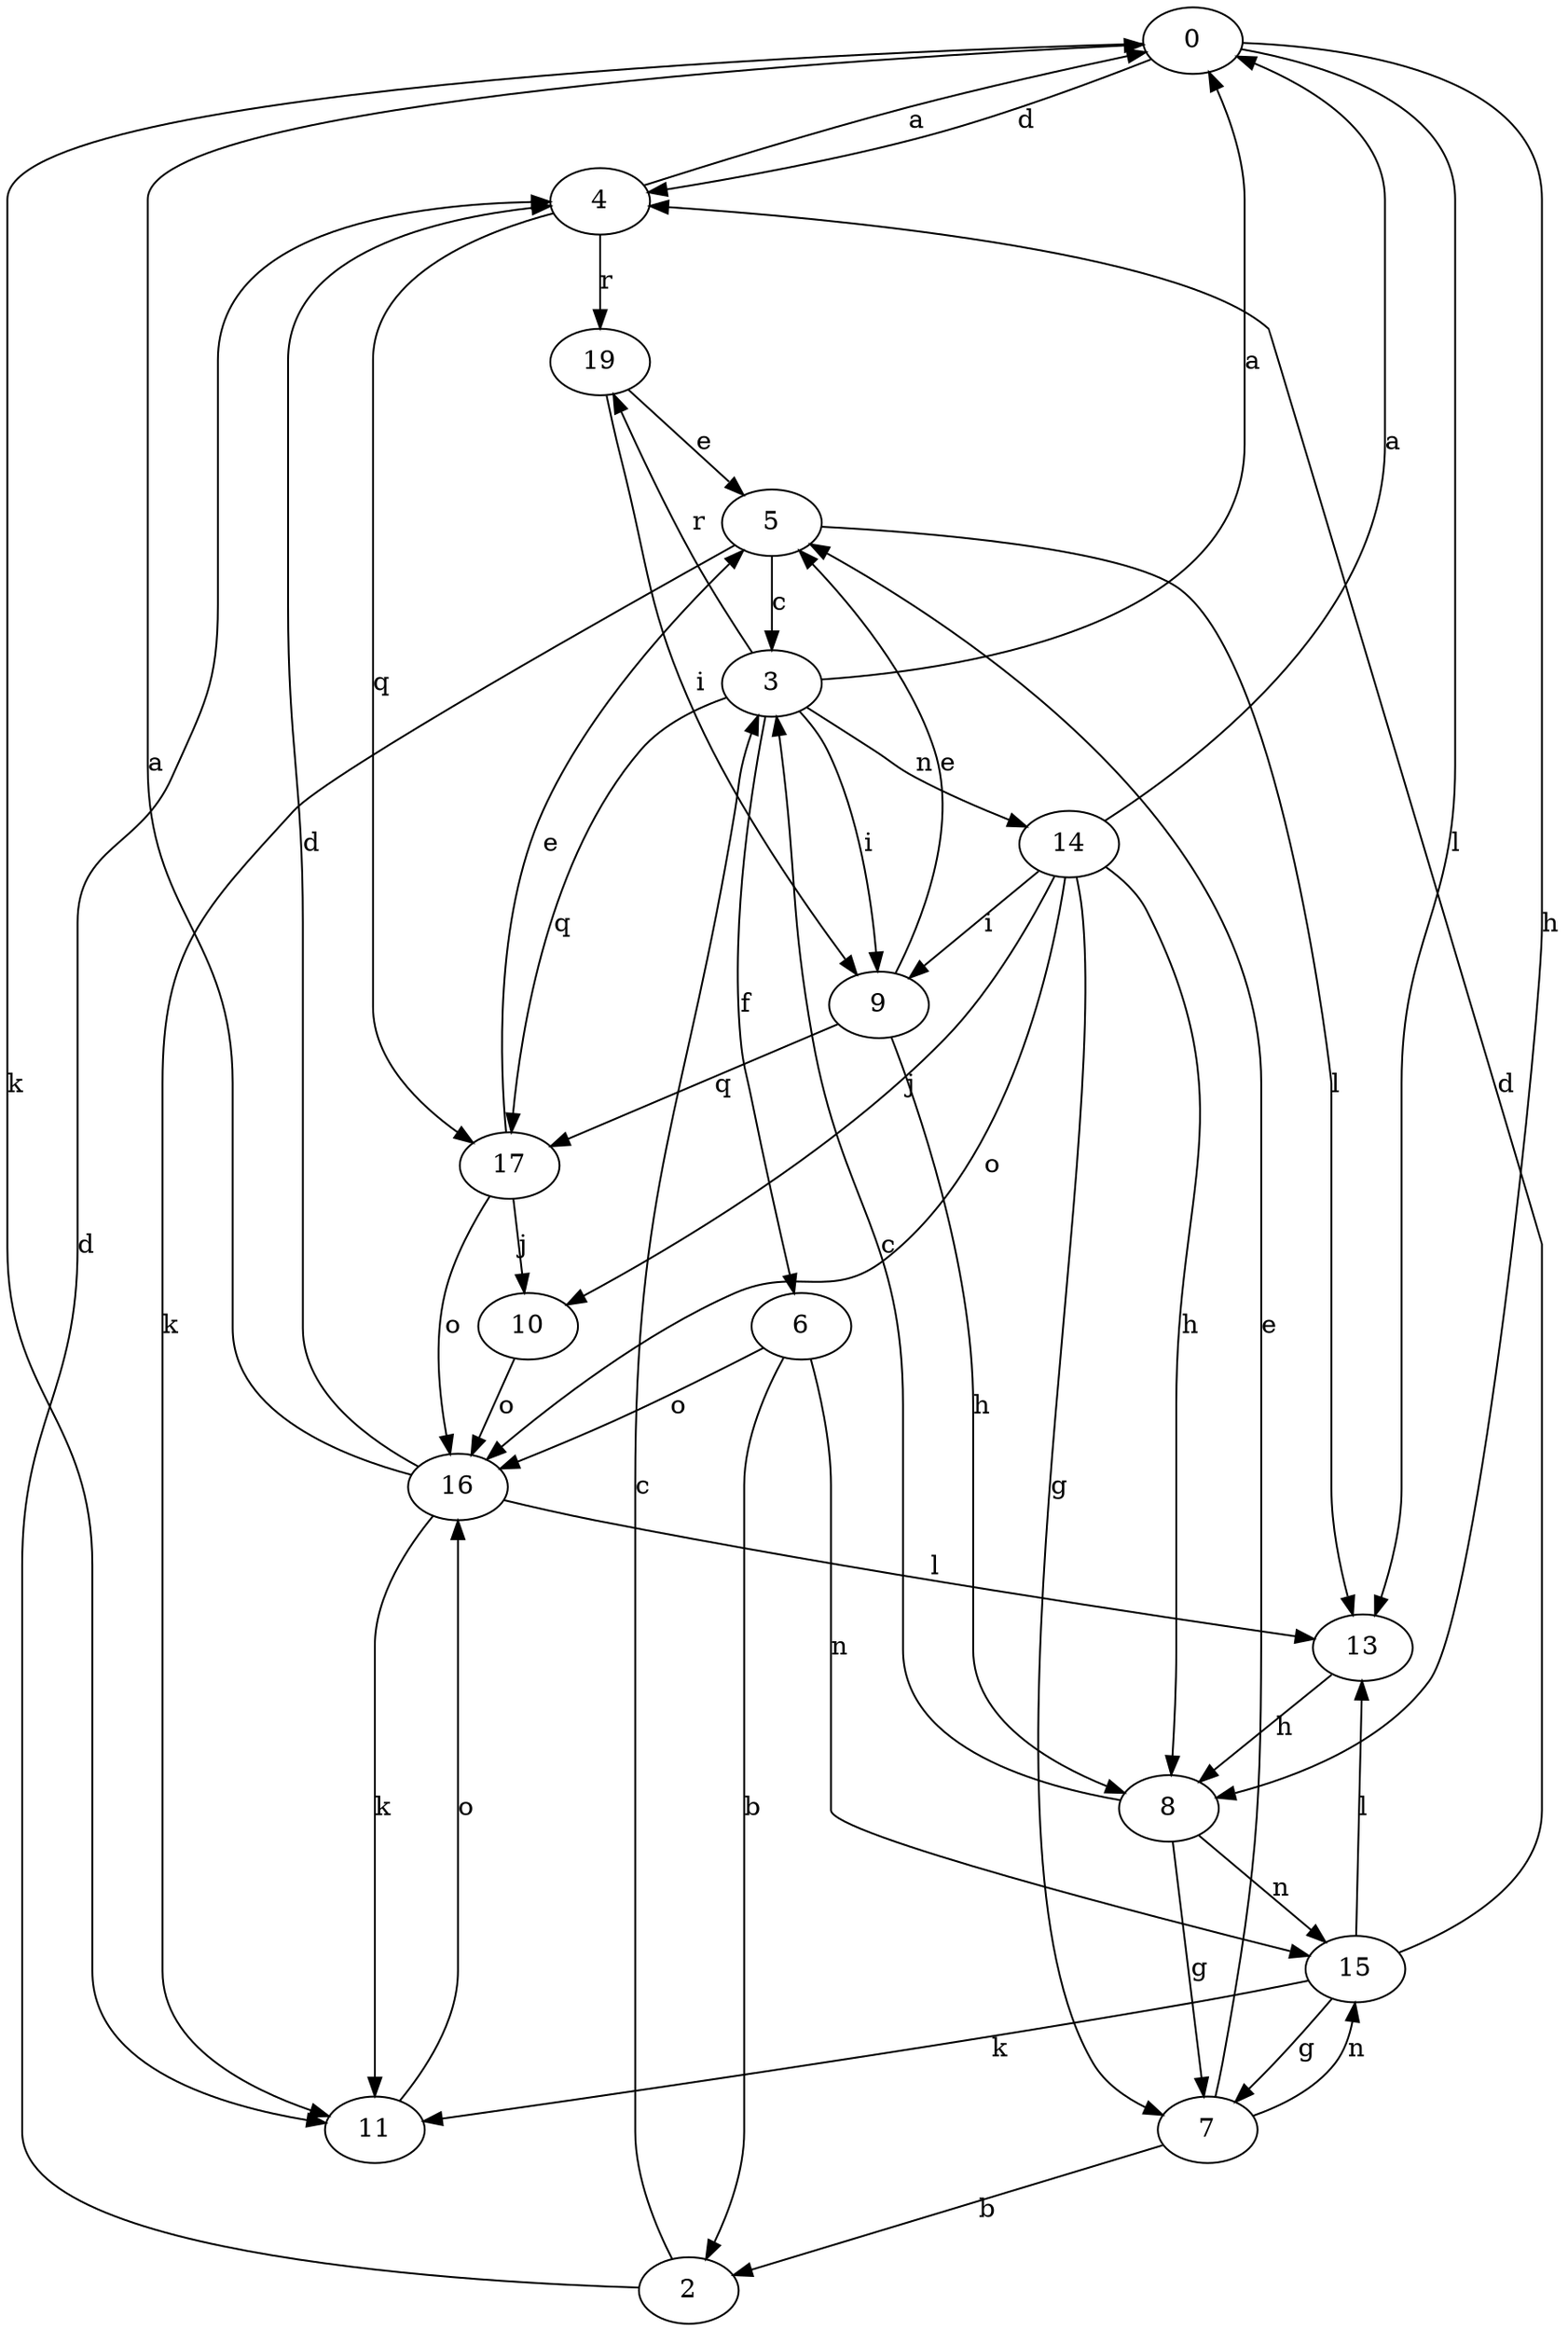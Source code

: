 strict digraph  {
0;
2;
3;
4;
5;
6;
7;
8;
9;
10;
11;
13;
14;
15;
16;
17;
19;
0 -> 4  [label=d];
0 -> 8  [label=h];
0 -> 11  [label=k];
0 -> 13  [label=l];
2 -> 3  [label=c];
2 -> 4  [label=d];
3 -> 0  [label=a];
3 -> 6  [label=f];
3 -> 9  [label=i];
3 -> 14  [label=n];
3 -> 17  [label=q];
3 -> 19  [label=r];
4 -> 0  [label=a];
4 -> 17  [label=q];
4 -> 19  [label=r];
5 -> 3  [label=c];
5 -> 11  [label=k];
5 -> 13  [label=l];
6 -> 2  [label=b];
6 -> 15  [label=n];
6 -> 16  [label=o];
7 -> 2  [label=b];
7 -> 5  [label=e];
7 -> 15  [label=n];
8 -> 3  [label=c];
8 -> 7  [label=g];
8 -> 15  [label=n];
9 -> 5  [label=e];
9 -> 8  [label=h];
9 -> 17  [label=q];
10 -> 16  [label=o];
11 -> 16  [label=o];
13 -> 8  [label=h];
14 -> 0  [label=a];
14 -> 7  [label=g];
14 -> 8  [label=h];
14 -> 9  [label=i];
14 -> 10  [label=j];
14 -> 16  [label=o];
15 -> 4  [label=d];
15 -> 7  [label=g];
15 -> 11  [label=k];
15 -> 13  [label=l];
16 -> 0  [label=a];
16 -> 4  [label=d];
16 -> 11  [label=k];
16 -> 13  [label=l];
17 -> 5  [label=e];
17 -> 10  [label=j];
17 -> 16  [label=o];
19 -> 5  [label=e];
19 -> 9  [label=i];
}
